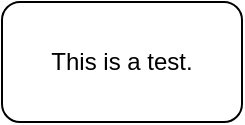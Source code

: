 <mxfile>
    <diagram id="52BbEXn1QMMsayxL9Oxy" name="Page-1">
        <mxGraphModel dx="1060" dy="405" grid="1" gridSize="10" guides="1" tooltips="1" connect="1" arrows="1" fold="1" page="1" pageScale="1" pageWidth="850" pageHeight="1100" math="0" shadow="0">
            <root>
                <mxCell id="0"/>
                <mxCell id="1" parent="0"/>
                <mxCell id="2" value="This is a test." style="rounded=1;whiteSpace=wrap;html=1;" vertex="1" parent="1">
                    <mxGeometry x="480" y="180" width="120" height="60" as="geometry"/>
                </mxCell>
            </root>
        </mxGraphModel>
    </diagram>
</mxfile>